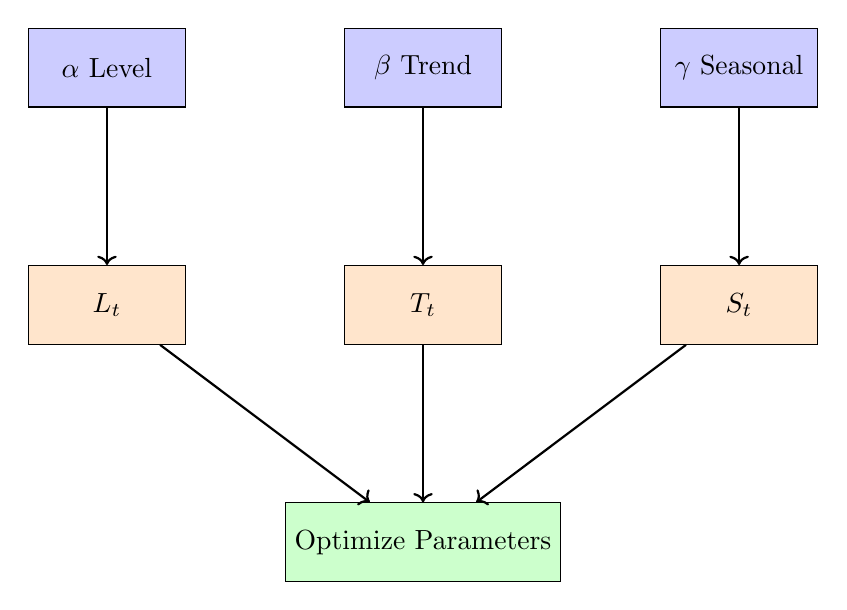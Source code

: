 
	\begin{tikzpicture}[
		param/.style={rectangle, draw, minimum width=2cm, minimum height=1cm, text centered, fill=blue!20},
		comp/.style={rectangle, draw, minimum width=2cm, minimum height=1cm, text centered, fill=orange!20},
		opt/.style={rectangle, draw, minimum width=2cm, minimum height=1cm, text centered, fill=green!20},
		arrow/.style={->, thick}
		]
		
		% Parameters
		\node (alpha) [param] {$\alpha$ Level};
		\node (beta) [param, right=2cm of alpha] {$\beta$ Trend};
		\node (gamma) [param, right=2cm of beta] {$\gamma$ Seasonal};
		
		% Components
		\node (L) [comp, below=2cm of alpha] {$L_t$};
		\node (T) [comp, below=2cm of beta] {$T_t$};
		\node (S) [comp, below=2cm of gamma] {$S_t$};
		
		% Optimization
		\node (opt) [opt, below=2cm of T] {Optimize Parameters};
		
		% Arrows
		\draw [arrow] (alpha) -- (L);
		\draw [arrow] (beta) -- (T);
		\draw [arrow] (gamma) -- (S);
		
		\draw [arrow] (L) -- (opt);
		\draw [arrow] (T) -- (opt);
		\draw [arrow] (S) -- (opt);
		
	\end{tikzpicture}
